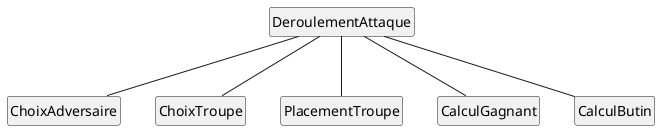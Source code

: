 @startuml
hide empty method 
hide empty attribute 
hide circle

DeroulementAttaque -- ChoixAdversaire
DeroulementAttaque -- ChoixTroupe
DeroulementAttaque -- PlacementTroupe
DeroulementAttaque -- CalculGagnant
DeroulementAttaque -- CalculButin 

@enduml
